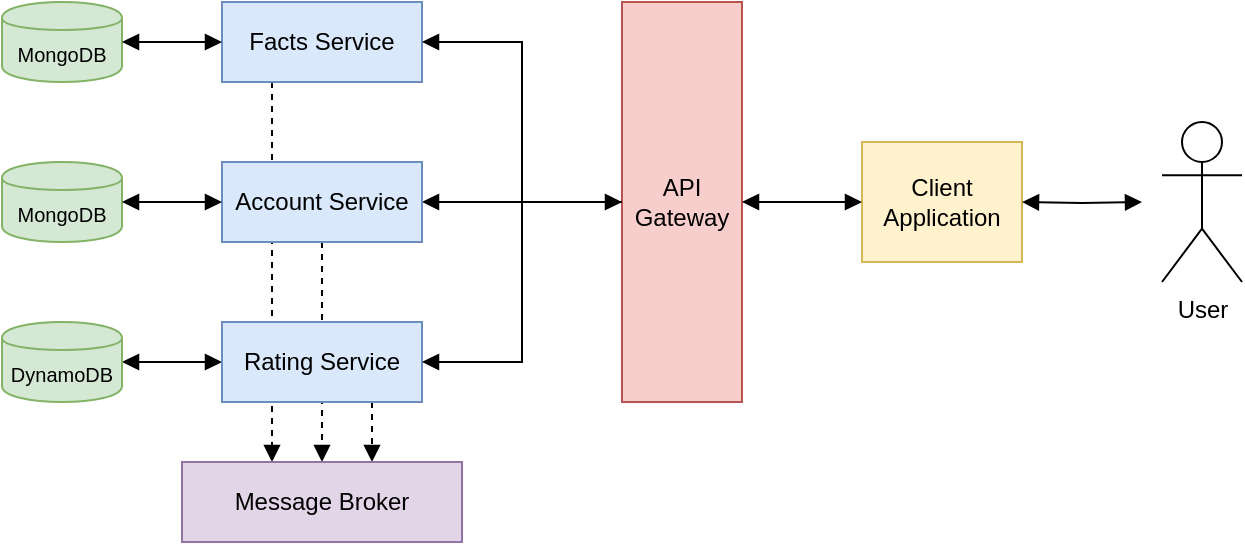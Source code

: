 <mxfile version="12.9.6" type="device"><diagram id="vT5N_Beo8IbhidrRT0H2" name="Page-1"><mxGraphModel dx="1661" dy="451" grid="1" gridSize="10" guides="1" tooltips="1" connect="1" arrows="1" fold="1" page="1" pageScale="1" pageWidth="850" pageHeight="1100" math="0" shadow="0"><root><mxCell id="0"/><mxCell id="1" parent="0"/><mxCell id="qGpVJz2EvbZfAFOn3WNB-18" style="edgeStyle=orthogonalEdgeStyle;rounded=0;orthogonalLoop=1;jettySize=auto;html=1;endArrow=block;endFill=1;fontSize=6;fillColor=#e1d5e7;strokeColor=#000000;dashed=1;" edge="1" parent="1" source="qGpVJz2EvbZfAFOn3WNB-2"><mxGeometry relative="1" as="geometry"><mxPoint x="130" y="710" as="targetPoint"/></mxGeometry></mxCell><mxCell id="qGpVJz2EvbZfAFOn3WNB-21" style="edgeStyle=orthogonalEdgeStyle;rounded=0;orthogonalLoop=1;jettySize=auto;html=1;exitX=0.25;exitY=1;exitDx=0;exitDy=0;endArrow=block;endFill=1;fontSize=6;fillColor=#e1d5e7;strokeColor=#000000;dashed=1;" edge="1" parent="1" source="GUSxnVEnMAlkQOG87lGE-2"><mxGeometry relative="1" as="geometry"><mxPoint x="105" y="710" as="targetPoint"/></mxGeometry></mxCell><mxCell id="GUSxnVEnMAlkQOG87lGE-2" value="Facts Service" style="rounded=0;whiteSpace=wrap;html=1;fillColor=#dae8fc;strokeColor=#6c8ebf;" parent="1" vertex="1"><mxGeometry x="80" y="480" width="100" height="40" as="geometry"/></mxCell><mxCell id="GUSxnVEnMAlkQOG87lGE-18" value="" style="edgeStyle=orthogonalEdgeStyle;rounded=0;orthogonalLoop=1;jettySize=auto;html=1;startArrow=block;startFill=1;endArrow=block;endFill=1;exitX=0;exitY=0.5;exitDx=0;exitDy=0;" parent="1" source="GUSxnVEnMAlkQOG87lGE-3" target="GUSxnVEnMAlkQOG87lGE-15" edge="1"><mxGeometry relative="1" as="geometry"><mxPoint x="20" y="660" as="sourcePoint"/></mxGeometry></mxCell><mxCell id="qGpVJz2EvbZfAFOn3WNB-17" style="edgeStyle=orthogonalEdgeStyle;rounded=0;orthogonalLoop=1;jettySize=auto;html=1;exitX=0.75;exitY=1;exitDx=0;exitDy=0;endArrow=block;endFill=1;fontSize=6;fillColor=#e1d5e7;strokeColor=#000000;dashed=1;" edge="1" parent="1" source="GUSxnVEnMAlkQOG87lGE-3"><mxGeometry relative="1" as="geometry"><mxPoint x="155" y="710" as="targetPoint"/><Array as="points"><mxPoint x="155" y="700"/><mxPoint x="155" y="700"/></Array></mxGeometry></mxCell><mxCell id="GUSxnVEnMAlkQOG87lGE-3" value="Rating Service" style="rounded=0;whiteSpace=wrap;html=1;fillColor=#dae8fc;strokeColor=#6c8ebf;" parent="1" vertex="1"><mxGeometry x="80" y="640" width="100" height="40" as="geometry"/></mxCell><mxCell id="qGpVJz2EvbZfAFOn3WNB-11" value="" style="edgeStyle=orthogonalEdgeStyle;rounded=0;orthogonalLoop=1;jettySize=auto;html=1;fontSize=6;endArrow=block;endFill=1;" edge="1" parent="1" source="GUSxnVEnMAlkQOG87lGE-4" target="qGpVJz2EvbZfAFOn3WNB-2"><mxGeometry relative="1" as="geometry"/></mxCell><mxCell id="GUSxnVEnMAlkQOG87lGE-4" value="API Gateway" style="rounded=0;whiteSpace=wrap;html=1;fillColor=#f8cecc;strokeColor=#b85450;" parent="1" vertex="1"><mxGeometry x="280" y="480" width="60" height="200" as="geometry"/></mxCell><mxCell id="GUSxnVEnMAlkQOG87lGE-22" value="User" style="shape=umlActor;verticalLabelPosition=bottom;labelBackgroundColor=#ffffff;verticalAlign=top;html=1;outlineConnect=0;" parent="1" vertex="1"><mxGeometry x="550" y="540" width="40" height="80" as="geometry"/></mxCell><mxCell id="GUSxnVEnMAlkQOG87lGE-16" value="MongoDB" style="shape=cylinder;whiteSpace=wrap;html=1;boundedLbl=1;backgroundOutline=1;fillColor=#d5e8d4;strokeColor=#82b366;fontSize=10;" parent="1" vertex="1"><mxGeometry x="-30" y="480" width="60" height="40" as="geometry"/></mxCell><mxCell id="GUSxnVEnMAlkQOG87lGE-15" value="DynamoDB" style="shape=cylinder;whiteSpace=wrap;html=1;boundedLbl=1;backgroundOutline=1;fillColor=#d5e8d4;strokeColor=#82b366;fontSize=10;" parent="1" vertex="1"><mxGeometry x="-30" y="640" width="60" height="40" as="geometry"/></mxCell><mxCell id="GUSxnVEnMAlkQOG87lGE-19" value="Client Application" style="rounded=0;whiteSpace=wrap;html=1;fillColor=#fff2cc;strokeColor=#d6b656;" parent="1" vertex="1"><mxGeometry x="400" y="550" width="80" height="60" as="geometry"/></mxCell><mxCell id="GUSxnVEnMAlkQOG87lGE-45" value="" style="edgeStyle=orthogonalEdgeStyle;rounded=0;orthogonalLoop=1;jettySize=auto;html=1;startArrow=block;startFill=1;endArrow=block;endFill=1;exitX=1;exitY=0.5;exitDx=0;exitDy=0;entryX=0;entryY=0.5;entryDx=0;entryDy=0;" parent="1" source="GUSxnVEnMAlkQOG87lGE-16" target="GUSxnVEnMAlkQOG87lGE-2" edge="1"><mxGeometry relative="1" as="geometry"><mxPoint x="10" y="520" as="targetPoint"/></mxGeometry></mxCell><mxCell id="GUSxnVEnMAlkQOG87lGE-47" style="edgeStyle=orthogonalEdgeStyle;rounded=0;orthogonalLoop=1;jettySize=auto;html=1;exitX=1;exitY=0.5;exitDx=0;exitDy=0;entryX=0;entryY=0.5;entryDx=0;entryDy=0;startArrow=block;startFill=1;endArrow=block;endFill=1;" parent="1" source="GUSxnVEnMAlkQOG87lGE-4" target="GUSxnVEnMAlkQOG87lGE-19" edge="1"><mxGeometry relative="1" as="geometry"/></mxCell><mxCell id="GUSxnVEnMAlkQOG87lGE-46" style="edgeStyle=orthogonalEdgeStyle;rounded=0;orthogonalLoop=1;jettySize=auto;html=1;entryX=1;entryY=0.5;entryDx=0;entryDy=0;startArrow=block;startFill=1;endArrow=block;endFill=1;" parent="1" target="GUSxnVEnMAlkQOG87lGE-19" edge="1"><mxGeometry relative="1" as="geometry"><mxPoint x="540" y="580" as="sourcePoint"/></mxGeometry></mxCell><mxCell id="qGpVJz2EvbZfAFOn3WNB-2" value="Account Service" style="rounded=0;whiteSpace=wrap;html=1;fillColor=#dae8fc;strokeColor=#6c8ebf;" vertex="1" parent="1"><mxGeometry x="80" y="560" width="100" height="40" as="geometry"/></mxCell><mxCell id="qGpVJz2EvbZfAFOn3WNB-4" value="MongoDB" style="shape=cylinder;whiteSpace=wrap;html=1;boundedLbl=1;backgroundOutline=1;fillColor=#d5e8d4;strokeColor=#82b366;fontSize=10;" vertex="1" parent="1"><mxGeometry x="-30" y="560" width="60" height="40" as="geometry"/></mxCell><mxCell id="qGpVJz2EvbZfAFOn3WNB-5" value="" style="edgeStyle=orthogonalEdgeStyle;rounded=0;orthogonalLoop=1;jettySize=auto;html=1;startArrow=block;startFill=1;endArrow=block;endFill=1;exitX=1;exitY=0.5;exitDx=0;exitDy=0;entryX=0;entryY=0.5;entryDx=0;entryDy=0;" edge="1" parent="1" source="qGpVJz2EvbZfAFOn3WNB-4" target="qGpVJz2EvbZfAFOn3WNB-2"><mxGeometry relative="1" as="geometry"><mxPoint x="20" y="590" as="targetPoint"/></mxGeometry></mxCell><mxCell id="qGpVJz2EvbZfAFOn3WNB-8" value="Message Broker" style="rounded=0;whiteSpace=wrap;html=1;fillColor=#e1d5e7;strokeColor=#9673a6;gradientColor=none;" vertex="1" parent="1"><mxGeometry x="60" y="710" width="140" height="40" as="geometry"/></mxCell><mxCell id="qGpVJz2EvbZfAFOn3WNB-12" value="" style="edgeStyle=orthogonalEdgeStyle;rounded=0;orthogonalLoop=1;jettySize=auto;html=1;fontSize=6;endArrow=block;endFill=1;entryX=1;entryY=0.5;entryDx=0;entryDy=0;exitX=0;exitY=0.5;exitDx=0;exitDy=0;" edge="1" parent="1" source="GUSxnVEnMAlkQOG87lGE-4" target="GUSxnVEnMAlkQOG87lGE-2"><mxGeometry relative="1" as="geometry"><mxPoint x="280" y="600.0" as="sourcePoint"/><mxPoint x="245" y="600.0" as="targetPoint"/><Array as="points"><mxPoint x="230" y="580"/><mxPoint x="230" y="500"/></Array></mxGeometry></mxCell><mxCell id="qGpVJz2EvbZfAFOn3WNB-13" value="" style="edgeStyle=orthogonalEdgeStyle;rounded=0;orthogonalLoop=1;jettySize=auto;html=1;fontSize=6;endArrow=block;endFill=1;entryX=1;entryY=0.5;entryDx=0;entryDy=0;exitX=0;exitY=0.5;exitDx=0;exitDy=0;startArrow=block;startFill=1;" edge="1" parent="1" source="GUSxnVEnMAlkQOG87lGE-4" target="GUSxnVEnMAlkQOG87lGE-3"><mxGeometry relative="1" as="geometry"><mxPoint x="280" y="600.0" as="sourcePoint"/><mxPoint x="245" y="600.0" as="targetPoint"/><Array as="points"><mxPoint x="230" y="580"/><mxPoint x="230" y="660"/></Array></mxGeometry></mxCell></root></mxGraphModel></diagram></mxfile>